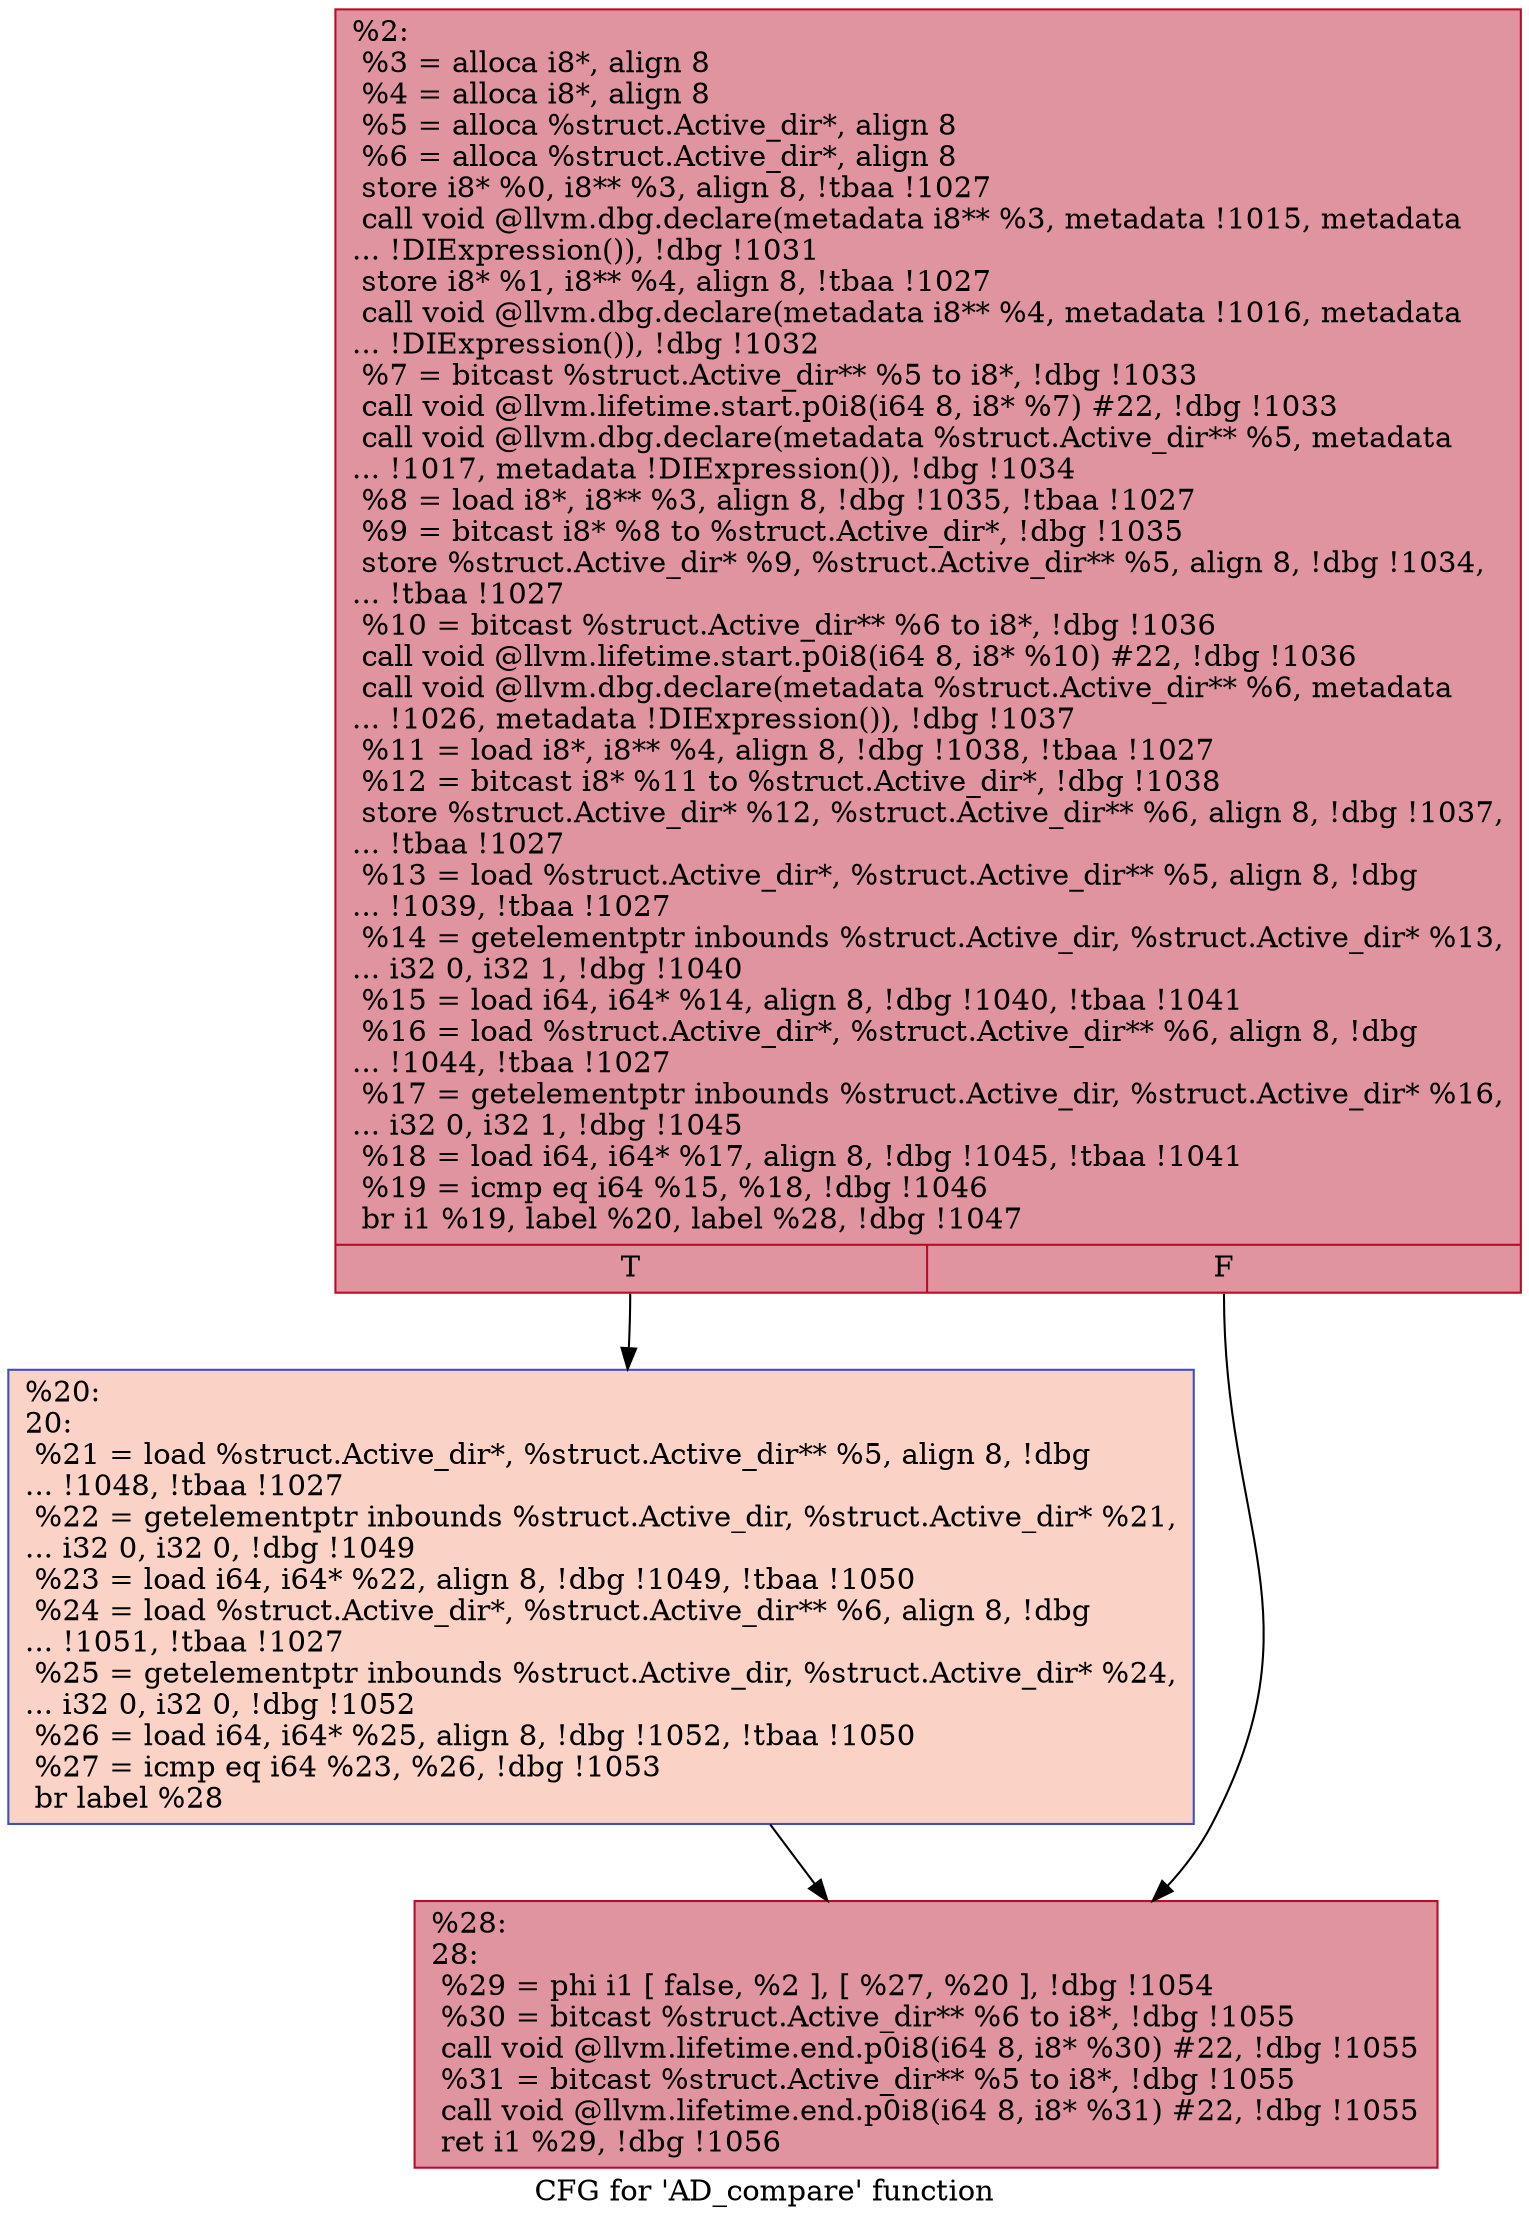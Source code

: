 digraph "CFG for 'AD_compare' function" {
	label="CFG for 'AD_compare' function";

	Node0x1d50a10 [shape=record,color="#b70d28ff", style=filled, fillcolor="#b70d2870",label="{%2:\l  %3 = alloca i8*, align 8\l  %4 = alloca i8*, align 8\l  %5 = alloca %struct.Active_dir*, align 8\l  %6 = alloca %struct.Active_dir*, align 8\l  store i8* %0, i8** %3, align 8, !tbaa !1027\l  call void @llvm.dbg.declare(metadata i8** %3, metadata !1015, metadata\l... !DIExpression()), !dbg !1031\l  store i8* %1, i8** %4, align 8, !tbaa !1027\l  call void @llvm.dbg.declare(metadata i8** %4, metadata !1016, metadata\l... !DIExpression()), !dbg !1032\l  %7 = bitcast %struct.Active_dir** %5 to i8*, !dbg !1033\l  call void @llvm.lifetime.start.p0i8(i64 8, i8* %7) #22, !dbg !1033\l  call void @llvm.dbg.declare(metadata %struct.Active_dir** %5, metadata\l... !1017, metadata !DIExpression()), !dbg !1034\l  %8 = load i8*, i8** %3, align 8, !dbg !1035, !tbaa !1027\l  %9 = bitcast i8* %8 to %struct.Active_dir*, !dbg !1035\l  store %struct.Active_dir* %9, %struct.Active_dir** %5, align 8, !dbg !1034,\l... !tbaa !1027\l  %10 = bitcast %struct.Active_dir** %6 to i8*, !dbg !1036\l  call void @llvm.lifetime.start.p0i8(i64 8, i8* %10) #22, !dbg !1036\l  call void @llvm.dbg.declare(metadata %struct.Active_dir** %6, metadata\l... !1026, metadata !DIExpression()), !dbg !1037\l  %11 = load i8*, i8** %4, align 8, !dbg !1038, !tbaa !1027\l  %12 = bitcast i8* %11 to %struct.Active_dir*, !dbg !1038\l  store %struct.Active_dir* %12, %struct.Active_dir** %6, align 8, !dbg !1037,\l... !tbaa !1027\l  %13 = load %struct.Active_dir*, %struct.Active_dir** %5, align 8, !dbg\l... !1039, !tbaa !1027\l  %14 = getelementptr inbounds %struct.Active_dir, %struct.Active_dir* %13,\l... i32 0, i32 1, !dbg !1040\l  %15 = load i64, i64* %14, align 8, !dbg !1040, !tbaa !1041\l  %16 = load %struct.Active_dir*, %struct.Active_dir** %6, align 8, !dbg\l... !1044, !tbaa !1027\l  %17 = getelementptr inbounds %struct.Active_dir, %struct.Active_dir* %16,\l... i32 0, i32 1, !dbg !1045\l  %18 = load i64, i64* %17, align 8, !dbg !1045, !tbaa !1041\l  %19 = icmp eq i64 %15, %18, !dbg !1046\l  br i1 %19, label %20, label %28, !dbg !1047\l|{<s0>T|<s1>F}}"];
	Node0x1d50a10:s0 -> Node0x1d51cf0;
	Node0x1d50a10:s1 -> Node0x1d51d40;
	Node0x1d51cf0 [shape=record,color="#3d50c3ff", style=filled, fillcolor="#f59c7d70",label="{%20:\l20:                                               \l  %21 = load %struct.Active_dir*, %struct.Active_dir** %5, align 8, !dbg\l... !1048, !tbaa !1027\l  %22 = getelementptr inbounds %struct.Active_dir, %struct.Active_dir* %21,\l... i32 0, i32 0, !dbg !1049\l  %23 = load i64, i64* %22, align 8, !dbg !1049, !tbaa !1050\l  %24 = load %struct.Active_dir*, %struct.Active_dir** %6, align 8, !dbg\l... !1051, !tbaa !1027\l  %25 = getelementptr inbounds %struct.Active_dir, %struct.Active_dir* %24,\l... i32 0, i32 0, !dbg !1052\l  %26 = load i64, i64* %25, align 8, !dbg !1052, !tbaa !1050\l  %27 = icmp eq i64 %23, %26, !dbg !1053\l  br label %28\l}"];
	Node0x1d51cf0 -> Node0x1d51d40;
	Node0x1d51d40 [shape=record,color="#b70d28ff", style=filled, fillcolor="#b70d2870",label="{%28:\l28:                                               \l  %29 = phi i1 [ false, %2 ], [ %27, %20 ], !dbg !1054\l  %30 = bitcast %struct.Active_dir** %6 to i8*, !dbg !1055\l  call void @llvm.lifetime.end.p0i8(i64 8, i8* %30) #22, !dbg !1055\l  %31 = bitcast %struct.Active_dir** %5 to i8*, !dbg !1055\l  call void @llvm.lifetime.end.p0i8(i64 8, i8* %31) #22, !dbg !1055\l  ret i1 %29, !dbg !1056\l}"];
}
